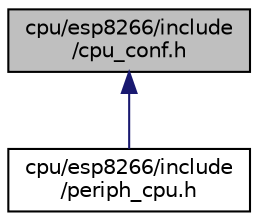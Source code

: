 digraph "cpu/esp8266/include/cpu_conf.h"
{
 // LATEX_PDF_SIZE
  edge [fontname="Helvetica",fontsize="10",labelfontname="Helvetica",labelfontsize="10"];
  node [fontname="Helvetica",fontsize="10",shape=record];
  Node1 [label="cpu/esp8266/include\l/cpu_conf.h",height=0.2,width=0.4,color="black", fillcolor="grey75", style="filled", fontcolor="black",tooltip="CPU specific configuration options."];
  Node1 -> Node2 [dir="back",color="midnightblue",fontsize="10",style="solid",fontname="Helvetica"];
  Node2 [label="cpu/esp8266/include\l/periph_cpu.h",height=0.2,width=0.4,color="black", fillcolor="white", style="filled",URL="$esp8266_2include_2periph__cpu_8h.html",tooltip="CPU specific definitions and functions for peripheral handling."];
}

